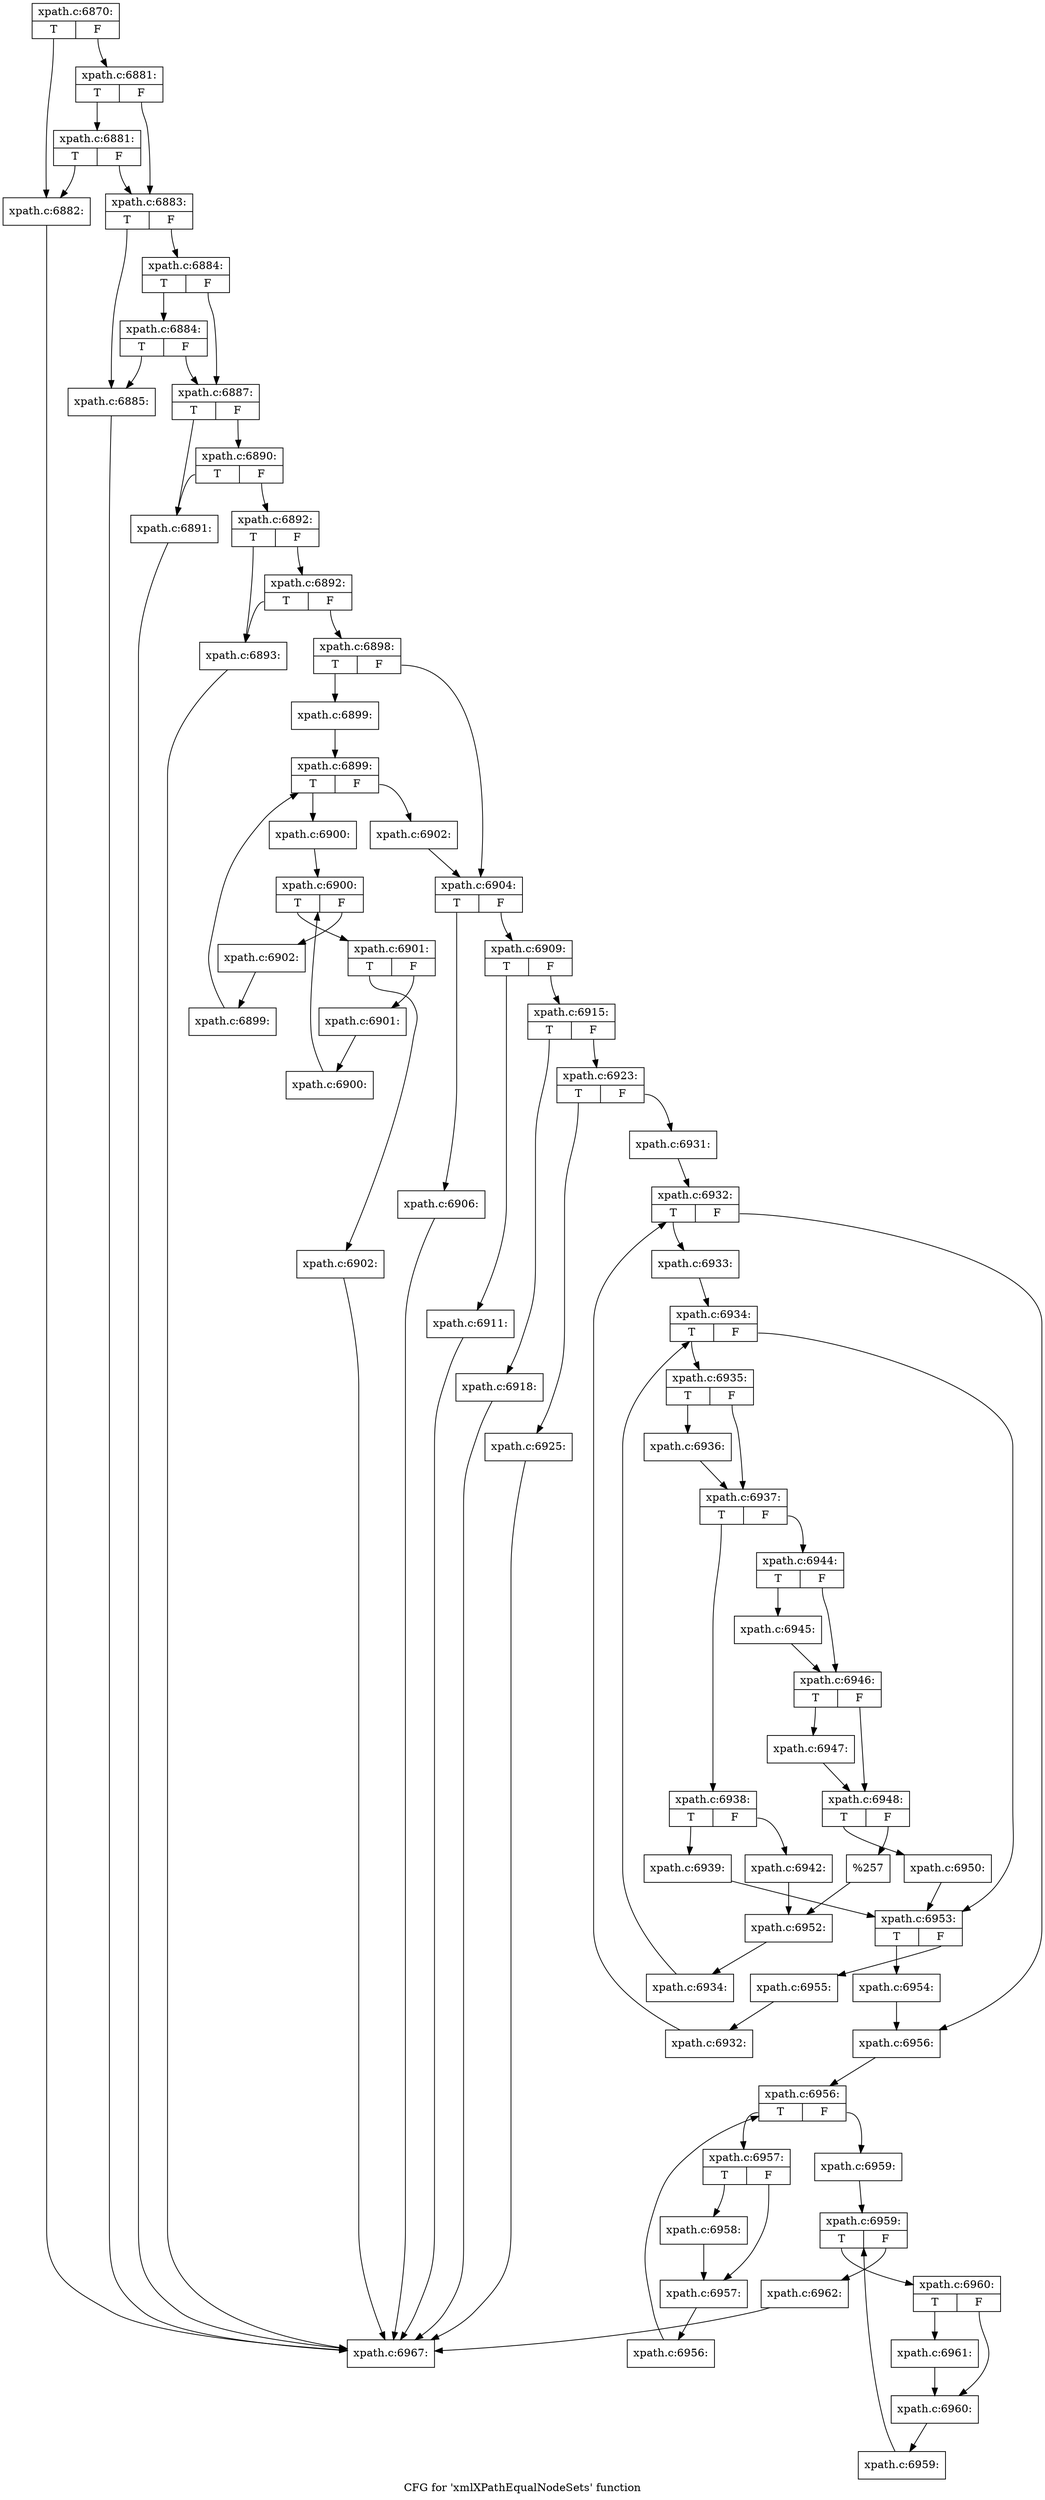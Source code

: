 digraph "CFG for 'xmlXPathEqualNodeSets' function" {
	label="CFG for 'xmlXPathEqualNodeSets' function";

	Node0x55e6b2afe930 [shape=record,label="{xpath.c:6870:|{<s0>T|<s1>F}}"];
	Node0x55e6b2afe930:s0 -> Node0x55e6b2b03de0;
	Node0x55e6b2afe930:s1 -> Node0x55e6b2b03e80;
	Node0x55e6b2b03e80 [shape=record,label="{xpath.c:6881:|{<s0>T|<s1>F}}"];
	Node0x55e6b2b03e80:s0 -> Node0x55e6b2b041a0;
	Node0x55e6b2b03e80:s1 -> Node0x55e6b2b03e30;
	Node0x55e6b2b041a0 [shape=record,label="{xpath.c:6881:|{<s0>T|<s1>F}}"];
	Node0x55e6b2b041a0:s0 -> Node0x55e6b2b03de0;
	Node0x55e6b2b041a0:s1 -> Node0x55e6b2b03e30;
	Node0x55e6b2b03de0 [shape=record,label="{xpath.c:6882:}"];
	Node0x55e6b2b03de0 -> Node0x55e6b2b01630;
	Node0x55e6b2b03e30 [shape=record,label="{xpath.c:6883:|{<s0>T|<s1>F}}"];
	Node0x55e6b2b03e30:s0 -> Node0x55e6b2b04910;
	Node0x55e6b2b03e30:s1 -> Node0x55e6b2b049b0;
	Node0x55e6b2b049b0 [shape=record,label="{xpath.c:6884:|{<s0>T|<s1>F}}"];
	Node0x55e6b2b049b0:s0 -> Node0x55e6b2b04cd0;
	Node0x55e6b2b049b0:s1 -> Node0x55e6b2b04960;
	Node0x55e6b2b04cd0 [shape=record,label="{xpath.c:6884:|{<s0>T|<s1>F}}"];
	Node0x55e6b2b04cd0:s0 -> Node0x55e6b2b04910;
	Node0x55e6b2b04cd0:s1 -> Node0x55e6b2b04960;
	Node0x55e6b2b04910 [shape=record,label="{xpath.c:6885:}"];
	Node0x55e6b2b04910 -> Node0x55e6b2b01630;
	Node0x55e6b2b04960 [shape=record,label="{xpath.c:6887:|{<s0>T|<s1>F}}"];
	Node0x55e6b2b04960:s0 -> Node0x55e6b2b05a20;
	Node0x55e6b2b04960:s1 -> Node0x55e6b2b05ac0;
	Node0x55e6b2b05ac0 [shape=record,label="{xpath.c:6890:|{<s0>T|<s1>F}}"];
	Node0x55e6b2b05ac0:s0 -> Node0x55e6b2b05a20;
	Node0x55e6b2b05ac0:s1 -> Node0x55e6b2b05a70;
	Node0x55e6b2b05a20 [shape=record,label="{xpath.c:6891:}"];
	Node0x55e6b2b05a20 -> Node0x55e6b2b01630;
	Node0x55e6b2b05a70 [shape=record,label="{xpath.c:6892:|{<s0>T|<s1>F}}"];
	Node0x55e6b2b05a70:s0 -> Node0x55e6b2b062e0;
	Node0x55e6b2b05a70:s1 -> Node0x55e6b2b06380;
	Node0x55e6b2b06380 [shape=record,label="{xpath.c:6892:|{<s0>T|<s1>F}}"];
	Node0x55e6b2b06380:s0 -> Node0x55e6b2b062e0;
	Node0x55e6b2b06380:s1 -> Node0x55e6b2b06330;
	Node0x55e6b2b062e0 [shape=record,label="{xpath.c:6893:}"];
	Node0x55e6b2b062e0 -> Node0x55e6b2b01630;
	Node0x55e6b2b06330 [shape=record,label="{xpath.c:6898:|{<s0>T|<s1>F}}"];
	Node0x55e6b2b06330:s0 -> Node0x55e6b2b06ba0;
	Node0x55e6b2b06330:s1 -> Node0x55e6b2b06bf0;
	Node0x55e6b2b06ba0 [shape=record,label="{xpath.c:6899:}"];
	Node0x55e6b2b06ba0 -> Node0x55e6b2b07070;
	Node0x55e6b2b07070 [shape=record,label="{xpath.c:6899:|{<s0>T|<s1>F}}"];
	Node0x55e6b2b07070:s0 -> Node0x55e6b2b072f0;
	Node0x55e6b2b07070:s1 -> Node0x55e6b2b06ed0;
	Node0x55e6b2b072f0 [shape=record,label="{xpath.c:6900:}"];
	Node0x55e6b2b072f0 -> Node0x55e6b2b07800;
	Node0x55e6b2b07800 [shape=record,label="{xpath.c:6900:|{<s0>T|<s1>F}}"];
	Node0x55e6b2b07800:s0 -> Node0x55e6b2b07a80;
	Node0x55e6b2b07800:s1 -> Node0x55e6b2b076e0;
	Node0x55e6b2b07a80 [shape=record,label="{xpath.c:6901:|{<s0>T|<s1>F}}"];
	Node0x55e6b2b07a80:s0 -> Node0x55e6b2b07ee0;
	Node0x55e6b2b07a80:s1 -> Node0x55e6b2b07f30;
	Node0x55e6b2b07ee0 [shape=record,label="{xpath.c:6902:}"];
	Node0x55e6b2b07ee0 -> Node0x55e6b2b01630;
	Node0x55e6b2b07f30 [shape=record,label="{xpath.c:6901:}"];
	Node0x55e6b2b07f30 -> Node0x55e6b2b079f0;
	Node0x55e6b2b079f0 [shape=record,label="{xpath.c:6900:}"];
	Node0x55e6b2b079f0 -> Node0x55e6b2b07800;
	Node0x55e6b2b076e0 [shape=record,label="{xpath.c:6902:}"];
	Node0x55e6b2b076e0 -> Node0x55e6b2b07260;
	Node0x55e6b2b07260 [shape=record,label="{xpath.c:6899:}"];
	Node0x55e6b2b07260 -> Node0x55e6b2b07070;
	Node0x55e6b2b06ed0 [shape=record,label="{xpath.c:6902:}"];
	Node0x55e6b2b06ed0 -> Node0x55e6b2b06bf0;
	Node0x55e6b2b06bf0 [shape=record,label="{xpath.c:6904:|{<s0>T|<s1>F}}"];
	Node0x55e6b2b06bf0:s0 -> Node0x55e6b2b09570;
	Node0x55e6b2b06bf0:s1 -> Node0x55e6b2b095c0;
	Node0x55e6b2b09570 [shape=record,label="{xpath.c:6906:}"];
	Node0x55e6b2b09570 -> Node0x55e6b2b01630;
	Node0x55e6b2b095c0 [shape=record,label="{xpath.c:6909:|{<s0>T|<s1>F}}"];
	Node0x55e6b2b095c0:s0 -> Node0x55e6b2b0a380;
	Node0x55e6b2b095c0:s1 -> Node0x55e6b2b0a3d0;
	Node0x55e6b2b0a380 [shape=record,label="{xpath.c:6911:}"];
	Node0x55e6b2b0a380 -> Node0x55e6b2b01630;
	Node0x55e6b2b0a3d0 [shape=record,label="{xpath.c:6915:|{<s0>T|<s1>F}}"];
	Node0x55e6b2b0a3d0:s0 -> Node0x55e6b2b0b770;
	Node0x55e6b2b0a3d0:s1 -> Node0x55e6b2b0b7c0;
	Node0x55e6b2b0b770 [shape=record,label="{xpath.c:6918:}"];
	Node0x55e6b2b0b770 -> Node0x55e6b2b01630;
	Node0x55e6b2b0b7c0 [shape=record,label="{xpath.c:6923:|{<s0>T|<s1>F}}"];
	Node0x55e6b2b0b7c0:s0 -> Node0x55e6b2b0c800;
	Node0x55e6b2b0b7c0:s1 -> Node0x55e6b2b0c850;
	Node0x55e6b2b0c800 [shape=record,label="{xpath.c:6925:}"];
	Node0x55e6b2b0c800 -> Node0x55e6b2b01630;
	Node0x55e6b2b0c850 [shape=record,label="{xpath.c:6931:}"];
	Node0x55e6b2b0c850 -> Node0x55e6b2b0db80;
	Node0x55e6b2b0db80 [shape=record,label="{xpath.c:6932:|{<s0>T|<s1>F}}"];
	Node0x55e6b2b0db80:s0 -> Node0x55e6b2b0de60;
	Node0x55e6b2b0db80:s1 -> Node0x55e6b2b0d9e0;
	Node0x55e6b2b0de60 [shape=record,label="{xpath.c:6933:}"];
	Node0x55e6b2b0de60 -> Node0x55e6b2b0f1e0;
	Node0x55e6b2b0f1e0 [shape=record,label="{xpath.c:6934:|{<s0>T|<s1>F}}"];
	Node0x55e6b2b0f1e0:s0 -> Node0x55e6b2b0f4c0;
	Node0x55e6b2b0f1e0:s1 -> Node0x55e6b2b0f080;
	Node0x55e6b2b0f4c0 [shape=record,label="{xpath.c:6935:|{<s0>T|<s1>F}}"];
	Node0x55e6b2b0f4c0:s0 -> Node0x55e6b2b0f990;
	Node0x55e6b2b0f4c0:s1 -> Node0x55e6b2b0f9e0;
	Node0x55e6b2b0f990 [shape=record,label="{xpath.c:6936:}"];
	Node0x55e6b2b0f990 -> Node0x55e6b2b0f9e0;
	Node0x55e6b2b0f9e0 [shape=record,label="{xpath.c:6937:|{<s0>T|<s1>F}}"];
	Node0x55e6b2b0f9e0:s0 -> Node0x55e6b2b103a0;
	Node0x55e6b2b0f9e0:s1 -> Node0x55e6b2b10440;
	Node0x55e6b2b103a0 [shape=record,label="{xpath.c:6938:|{<s0>T|<s1>F}}"];
	Node0x55e6b2b103a0:s0 -> Node0x55e6b2b10c20;
	Node0x55e6b2b103a0:s1 -> Node0x55e6b2b10c70;
	Node0x55e6b2b10c20 [shape=record,label="{xpath.c:6939:}"];
	Node0x55e6b2b10c20 -> Node0x55e6b2b0f080;
	Node0x55e6b2b10c70 [shape=record,label="{xpath.c:6942:}"];
	Node0x55e6b2b10c70 -> Node0x55e6b2b103f0;
	Node0x55e6b2b10440 [shape=record,label="{xpath.c:6944:|{<s0>T|<s1>F}}"];
	Node0x55e6b2b10440:s0 -> Node0x55e6b2b11240;
	Node0x55e6b2b10440:s1 -> Node0x55e6b2b11290;
	Node0x55e6b2b11240 [shape=record,label="{xpath.c:6945:}"];
	Node0x55e6b2b11240 -> Node0x55e6b2b11290;
	Node0x55e6b2b11290 [shape=record,label="{xpath.c:6946:|{<s0>T|<s1>F}}"];
	Node0x55e6b2b11290:s0 -> Node0x55e6b2b11f10;
	Node0x55e6b2b11290:s1 -> Node0x55e6b2b11f60;
	Node0x55e6b2b11f10 [shape=record,label="{xpath.c:6947:}"];
	Node0x55e6b2b11f10 -> Node0x55e6b2b11f60;
	Node0x55e6b2b11f60 [shape=record,label="{xpath.c:6948:|{<s0>T|<s1>F}}"];
	Node0x55e6b2b11f60:s0 -> Node0x55e6b2b133b0;
	Node0x55e6b2b11f60:s1 -> Node0x55e6b2b13400;
	Node0x55e6b2b133b0 [shape=record,label="{xpath.c:6950:}"];
	Node0x55e6b2b133b0 -> Node0x55e6b2b0f080;
	Node0x55e6b2b13400 [shape=record,label="{%257}"];
	Node0x55e6b2b13400 -> Node0x55e6b2b103f0;
	Node0x55e6b2b103f0 [shape=record,label="{xpath.c:6952:}"];
	Node0x55e6b2b103f0 -> Node0x55e6b2b0f430;
	Node0x55e6b2b0f430 [shape=record,label="{xpath.c:6934:}"];
	Node0x55e6b2b0f430 -> Node0x55e6b2b0f1e0;
	Node0x55e6b2b0f080 [shape=record,label="{xpath.c:6953:|{<s0>T|<s1>F}}"];
	Node0x55e6b2b0f080:s0 -> Node0x55e6b2b13b50;
	Node0x55e6b2b0f080:s1 -> Node0x55e6b2b13ba0;
	Node0x55e6b2b13b50 [shape=record,label="{xpath.c:6954:}"];
	Node0x55e6b2b13b50 -> Node0x55e6b2b0d9e0;
	Node0x55e6b2b13ba0 [shape=record,label="{xpath.c:6955:}"];
	Node0x55e6b2b13ba0 -> Node0x55e6b2b0ddd0;
	Node0x55e6b2b0ddd0 [shape=record,label="{xpath.c:6932:}"];
	Node0x55e6b2b0ddd0 -> Node0x55e6b2b0db80;
	Node0x55e6b2b0d9e0 [shape=record,label="{xpath.c:6956:}"];
	Node0x55e6b2b0d9e0 -> Node0x55e6b2b14300;
	Node0x55e6b2b14300 [shape=record,label="{xpath.c:6956:|{<s0>T|<s1>F}}"];
	Node0x55e6b2b14300:s0 -> Node0x55e6b2b145e0;
	Node0x55e6b2b14300:s1 -> Node0x55e6b2b14160;
	Node0x55e6b2b145e0 [shape=record,label="{xpath.c:6957:|{<s0>T|<s1>F}}"];
	Node0x55e6b2b145e0:s0 -> Node0x55e6b2b14a40;
	Node0x55e6b2b145e0:s1 -> Node0x55e6b2b14a90;
	Node0x55e6b2b14a40 [shape=record,label="{xpath.c:6958:}"];
	Node0x55e6b2b14a40 -> Node0x55e6b2b14a90;
	Node0x55e6b2b14a90 [shape=record,label="{xpath.c:6957:}"];
	Node0x55e6b2b14a90 -> Node0x55e6b2b14550;
	Node0x55e6b2b14550 [shape=record,label="{xpath.c:6956:}"];
	Node0x55e6b2b14550 -> Node0x55e6b2b14300;
	Node0x55e6b2b14160 [shape=record,label="{xpath.c:6959:}"];
	Node0x55e6b2b14160 -> Node0x55e6b2b156b0;
	Node0x55e6b2b156b0 [shape=record,label="{xpath.c:6959:|{<s0>T|<s1>F}}"];
	Node0x55e6b2b156b0:s0 -> Node0x55e6b2b15990;
	Node0x55e6b2b156b0:s1 -> Node0x55e6b2b15550;
	Node0x55e6b2b15990 [shape=record,label="{xpath.c:6960:|{<s0>T|<s1>F}}"];
	Node0x55e6b2b15990:s0 -> Node0x55e6b2b15df0;
	Node0x55e6b2b15990:s1 -> Node0x55e6b2b15e40;
	Node0x55e6b2b15df0 [shape=record,label="{xpath.c:6961:}"];
	Node0x55e6b2b15df0 -> Node0x55e6b2b15e40;
	Node0x55e6b2b15e40 [shape=record,label="{xpath.c:6960:}"];
	Node0x55e6b2b15e40 -> Node0x55e6b2b15900;
	Node0x55e6b2b15900 [shape=record,label="{xpath.c:6959:}"];
	Node0x55e6b2b15900 -> Node0x55e6b2b156b0;
	Node0x55e6b2b15550 [shape=record,label="{xpath.c:6962:}"];
	Node0x55e6b2b15550 -> Node0x55e6b2b01630;
	Node0x55e6b2b01630 [shape=record,label="{xpath.c:6967:}"];
}
